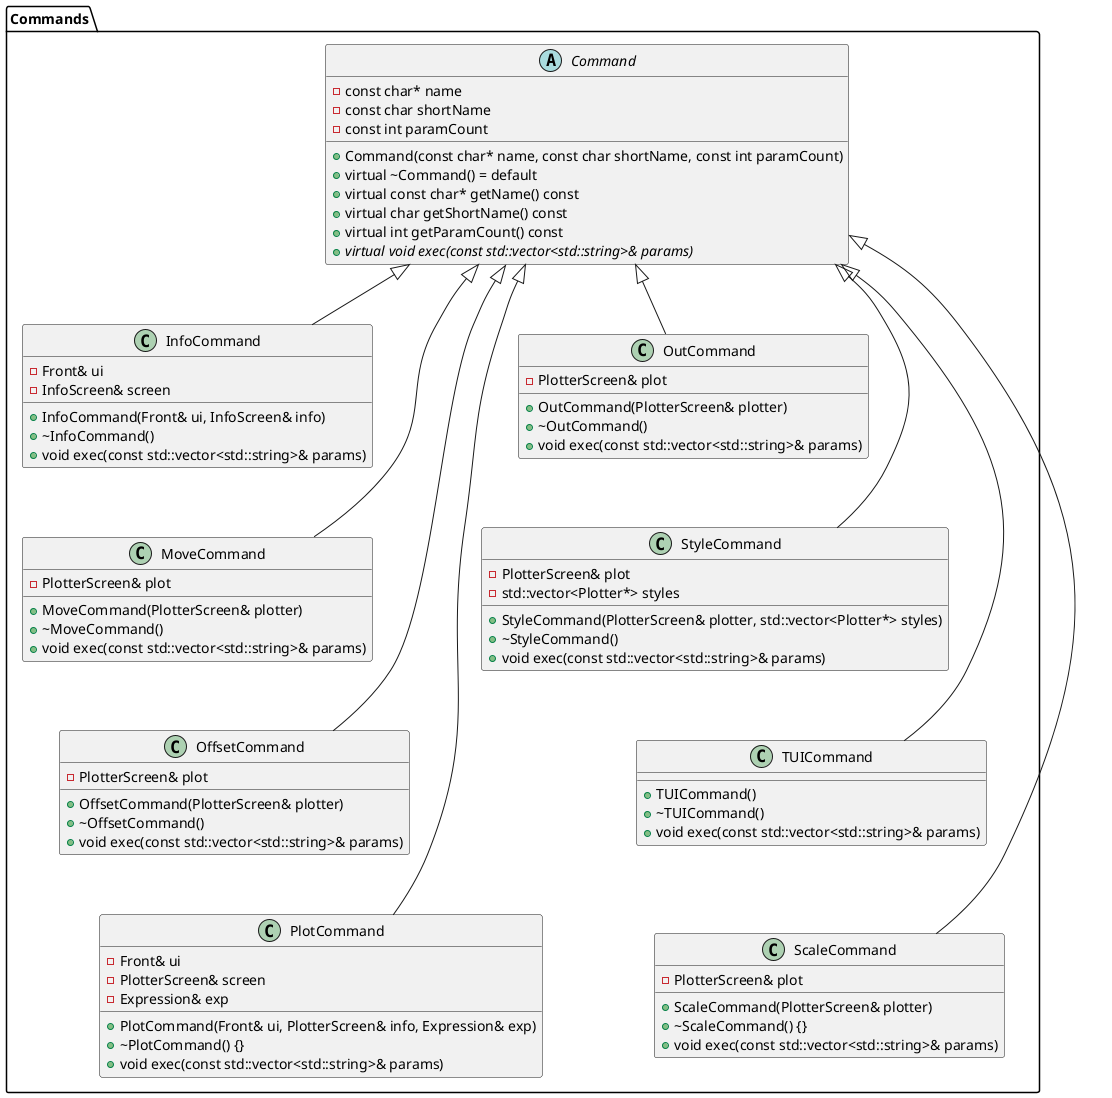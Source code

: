 @startuml Commands

package Commands{
    abstract Command {
        - const char* name
        - const char shortName
        - const int paramCount

        + Command(const char* name, const char shortName, const int paramCount)
        + virtual ~Command() = default
        + virtual const char* getName() const
        + virtual char getShortName() const
        + virtual int getParamCount() const
        + {abstract} virtual void exec(const std::vector<std::string>& params)
    }

    class InfoCommand {
        - Front& ui
        - InfoScreen& screen

        + InfoCommand(Front& ui, InfoScreen& info)
        + ~InfoCommand()
        + void exec(const std::vector<std::string>& params)
    }

    class MoveCommand {
        - PlotterScreen& plot
        + MoveCommand(PlotterScreen& plotter)
        + ~MoveCommand()
        + void exec(const std::vector<std::string>& params)
    }

    class OffsetCommand {
        - PlotterScreen& plot
        + OffsetCommand(PlotterScreen& plotter)
        + ~OffsetCommand()
        + void exec(const std::vector<std::string>& params)
    }

    class PlotCommand {
        - Front& ui
        - PlotterScreen& screen
        - Expression& exp
        + PlotCommand(Front& ui, PlotterScreen& info, Expression& exp)
        + ~PlotCommand() {}
        + void exec(const std::vector<std::string>& params)
    }

    class OutCommand {
        - PlotterScreen& plot
        + OutCommand(PlotterScreen& plotter)
        + ~OutCommand()
        + void exec(const std::vector<std::string>& params)
    }

    class StyleCommand {
        - PlotterScreen& plot
        - std::vector<Plotter*> styles
        + StyleCommand(PlotterScreen& plotter, std::vector<Plotter*> styles)
        + ~StyleCommand()
        + void exec(const std::vector<std::string>& params)
    }

    class TUICommand {
        + TUICommand()
        + ~TUICommand()
        + void exec(const std::vector<std::string>& params)
    }

    class ScaleCommand {
        - PlotterScreen& plot
        + ScaleCommand(PlotterScreen& plotter)
        + ~ScaleCommand() {}
        + void exec(const std::vector<std::string>& params)
    }
}



Command <|-- InfoCommand
Command <|-- MoveCommand
Command <|-- OffsetCommand
Command <|-- PlotCommand
Command <|-- OutCommand
Command <|-- StyleCommand
Command <|-- TUICommand
Command <|-- ScaleCommand

' Force layout into 2 vertical columns using invisible links
InfoCommand -[hidden]-> MoveCommand
MoveCommand -[hidden]-> OffsetCommand
OffsetCommand -[hidden]-> PlotCommand

OutCommand -[hidden]-> StyleCommand
StyleCommand -[hidden]-> TUICommand
TUICommand -[hidden]-> ScaleCommand

@enduml